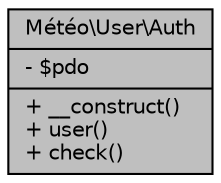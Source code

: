 digraph "Météo\User\Auth"
{
 // LATEX_PDF_SIZE
  edge [fontname="Helvetica",fontsize="10",labelfontname="Helvetica",labelfontsize="10"];
  node [fontname="Helvetica",fontsize="10",shape=record];
  Node1 [label="{Météo\\User\\Auth\n|- $pdo\l|+ __construct()\l+ user()\l+ check()\l}",height=0.2,width=0.4,color="black", fillcolor="grey75", style="filled", fontcolor="black",tooltip=" "];
}
